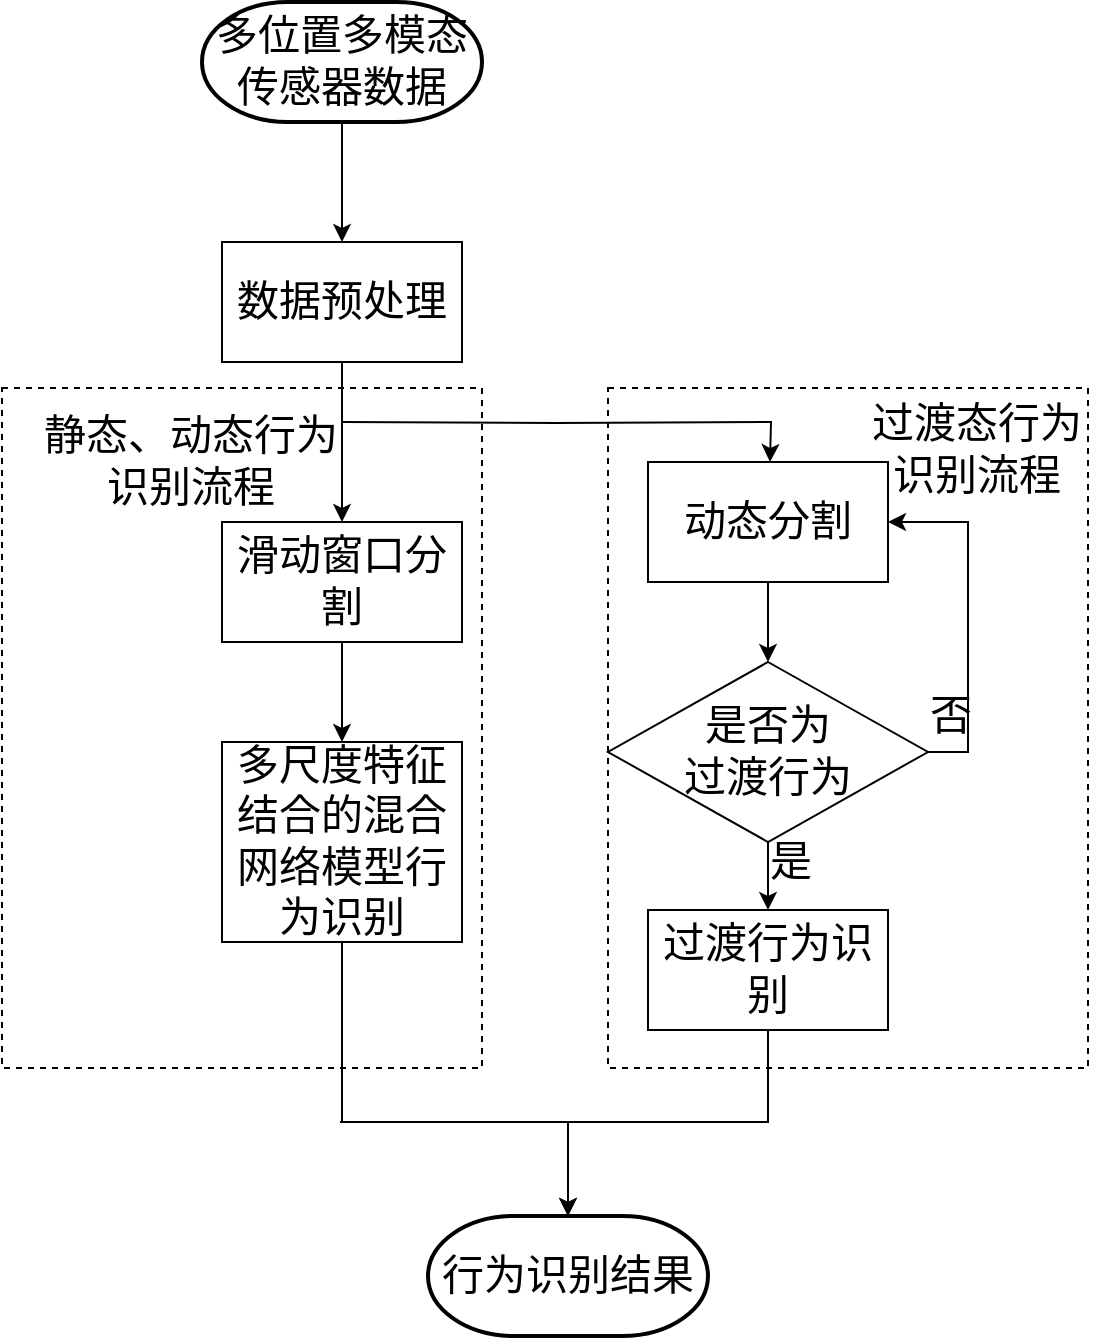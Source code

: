<mxfile version="12.9.14" type="github">
  <diagram id="S0DiUPjAgUc06-kpZNpV" name="Page-1">
    <mxGraphModel dx="1293" dy="636" grid="1" gridSize="10" guides="1" tooltips="1" connect="1" arrows="1" fold="1" page="1" pageScale="1" pageWidth="827" pageHeight="1169" math="0" shadow="0">
      <root>
        <mxCell id="0" />
        <mxCell id="1" parent="0" />
        <mxCell id="4Ke5hpOPJ7JmjohW-5ds-4" value="" style="edgeStyle=orthogonalEdgeStyle;rounded=0;orthogonalLoop=1;jettySize=auto;html=1;fontFamily=Times New Roman;fontSize=21;" parent="1" source="4Ke5hpOPJ7JmjohW-5ds-1" target="4Ke5hpOPJ7JmjohW-5ds-3" edge="1">
          <mxGeometry relative="1" as="geometry" />
        </mxCell>
        <mxCell id="4Ke5hpOPJ7JmjohW-5ds-1" value="多位置多模态&lt;br style=&quot;font-size: 21px;&quot;&gt;传感器数据" style="strokeWidth=2;html=1;shape=mxgraph.flowchart.terminator;whiteSpace=wrap;fontFamily=Times New Roman;fontSize=21;" parent="1" vertex="1">
          <mxGeometry x="111" y="160" width="140" height="60" as="geometry" />
        </mxCell>
        <mxCell id="4Ke5hpOPJ7JmjohW-5ds-6" value="" style="edgeStyle=orthogonalEdgeStyle;rounded=0;orthogonalLoop=1;jettySize=auto;html=1;fontFamily=Times New Roman;fontSize=21;" parent="1" source="4Ke5hpOPJ7JmjohW-5ds-3" target="4Ke5hpOPJ7JmjohW-5ds-5" edge="1">
          <mxGeometry relative="1" as="geometry" />
        </mxCell>
        <mxCell id="4Ke5hpOPJ7JmjohW-5ds-23" style="edgeStyle=orthogonalEdgeStyle;rounded=0;orthogonalLoop=1;jettySize=auto;html=1;entryX=0.5;entryY=0;entryDx=0;entryDy=0;fontFamily=Times New Roman;fontSize=21;" parent="1" edge="1">
          <mxGeometry relative="1" as="geometry">
            <mxPoint x="181" y="370" as="sourcePoint" />
            <mxPoint x="395" y="390" as="targetPoint" />
          </mxGeometry>
        </mxCell>
        <mxCell id="4Ke5hpOPJ7JmjohW-5ds-3" value="数据预处理" style="rounded=0;whiteSpace=wrap;html=1;fontFamily=Times New Roman;fontSize=21;" parent="1" vertex="1">
          <mxGeometry x="121" y="280" width="120" height="60" as="geometry" />
        </mxCell>
        <mxCell id="4Ke5hpOPJ7JmjohW-5ds-8" value="" style="edgeStyle=orthogonalEdgeStyle;rounded=0;orthogonalLoop=1;jettySize=auto;html=1;fontFamily=Times New Roman;fontSize=21;" parent="1" source="4Ke5hpOPJ7JmjohW-5ds-5" target="4Ke5hpOPJ7JmjohW-5ds-7" edge="1">
          <mxGeometry relative="1" as="geometry" />
        </mxCell>
        <mxCell id="4Ke5hpOPJ7JmjohW-5ds-5" value="滑动窗口分割" style="rounded=0;whiteSpace=wrap;html=1;fontFamily=Times New Roman;fontSize=21;" parent="1" vertex="1">
          <mxGeometry x="121" y="420" width="120" height="60" as="geometry" />
        </mxCell>
        <mxCell id="4Ke5hpOPJ7JmjohW-5ds-10" value="" style="edgeStyle=orthogonalEdgeStyle;rounded=0;orthogonalLoop=1;jettySize=auto;html=1;entryX=0.5;entryY=0;entryDx=0;entryDy=0;entryPerimeter=0;exitX=0.5;exitY=1;exitDx=0;exitDy=0;fontFamily=Times New Roman;fontSize=21;" parent="1" source="4Ke5hpOPJ7JmjohW-5ds-7" target="4Ke5hpOPJ7JmjohW-5ds-21" edge="1">
          <mxGeometry relative="1" as="geometry">
            <mxPoint x="180" y="700" as="targetPoint" />
            <Array as="points">
              <mxPoint x="180" y="720" />
              <mxPoint x="344" y="720" />
            </Array>
          </mxGeometry>
        </mxCell>
        <mxCell id="4Ke5hpOPJ7JmjohW-5ds-7" value="多尺度特征结合的混合网络模型行为识别" style="rounded=0;whiteSpace=wrap;html=1;fontFamily=Times New Roman;fontSize=21;" parent="1" vertex="1">
          <mxGeometry x="121" y="530" width="120" height="100" as="geometry" />
        </mxCell>
        <mxCell id="4Ke5hpOPJ7JmjohW-5ds-17" value="" style="edgeStyle=orthogonalEdgeStyle;rounded=0;orthogonalLoop=1;jettySize=auto;html=1;fontFamily=Times New Roman;fontSize=21;" parent="1" source="4Ke5hpOPJ7JmjohW-5ds-12" target="4Ke5hpOPJ7JmjohW-5ds-15" edge="1">
          <mxGeometry relative="1" as="geometry" />
        </mxCell>
        <mxCell id="4Ke5hpOPJ7JmjohW-5ds-12" value="动态分割" style="rounded=0;whiteSpace=wrap;html=1;fontFamily=Times New Roman;fontSize=21;" parent="1" vertex="1">
          <mxGeometry x="334" y="390" width="120" height="60" as="geometry" />
        </mxCell>
        <mxCell id="4Ke5hpOPJ7JmjohW-5ds-16" style="edgeStyle=orthogonalEdgeStyle;rounded=0;orthogonalLoop=1;jettySize=auto;html=1;entryX=1;entryY=0.5;entryDx=0;entryDy=0;exitX=1;exitY=0.5;exitDx=0;exitDy=0;fontFamily=Times New Roman;fontSize=21;" parent="1" source="4Ke5hpOPJ7JmjohW-5ds-15" target="4Ke5hpOPJ7JmjohW-5ds-12" edge="1">
          <mxGeometry relative="1" as="geometry" />
        </mxCell>
        <mxCell id="4Ke5hpOPJ7JmjohW-5ds-19" value="" style="edgeStyle=orthogonalEdgeStyle;rounded=0;orthogonalLoop=1;jettySize=auto;html=1;fontFamily=Times New Roman;fontSize=21;" parent="1" source="4Ke5hpOPJ7JmjohW-5ds-15" target="4Ke5hpOPJ7JmjohW-5ds-18" edge="1">
          <mxGeometry relative="1" as="geometry" />
        </mxCell>
        <mxCell id="4Ke5hpOPJ7JmjohW-5ds-15" value="是否为&lt;br style=&quot;font-size: 21px;&quot;&gt;过渡行为" style="rhombus;whiteSpace=wrap;html=1;fontFamily=Times New Roman;fontSize=21;" parent="1" vertex="1">
          <mxGeometry x="314" y="490" width="160" height="90" as="geometry" />
        </mxCell>
        <mxCell id="4Ke5hpOPJ7JmjohW-5ds-22" value="" style="edgeStyle=orthogonalEdgeStyle;rounded=0;orthogonalLoop=1;jettySize=auto;html=1;exitX=0.5;exitY=1;exitDx=0;exitDy=0;fontFamily=Times New Roman;fontSize=21;" parent="1" source="4Ke5hpOPJ7JmjohW-5ds-18" edge="1">
          <mxGeometry relative="1" as="geometry">
            <mxPoint x="294" y="767" as="targetPoint" />
            <Array as="points">
              <mxPoint x="394" y="720" />
              <mxPoint x="294" y="720" />
            </Array>
          </mxGeometry>
        </mxCell>
        <mxCell id="4Ke5hpOPJ7JmjohW-5ds-18" value="过渡行为识别" style="rounded=0;whiteSpace=wrap;html=1;fontFamily=Times New Roman;fontSize=21;" parent="1" vertex="1">
          <mxGeometry x="334" y="614" width="120" height="60" as="geometry" />
        </mxCell>
        <mxCell id="4Ke5hpOPJ7JmjohW-5ds-21" value="行为识别结果" style="strokeWidth=2;html=1;shape=mxgraph.flowchart.terminator;whiteSpace=wrap;fontFamily=Times New Roman;fontSize=21;" parent="1" vertex="1">
          <mxGeometry x="224" y="767" width="140" height="60" as="geometry" />
        </mxCell>
        <mxCell id="4Ke5hpOPJ7JmjohW-5ds-28" value="过渡态行为&lt;br style=&quot;font-size: 21px;&quot;&gt;识别流程" style="text;html=1;align=center;verticalAlign=middle;resizable=0;points=[];autosize=1;fontFamily=Times New Roman;fontSize=21;" parent="1" vertex="1">
          <mxGeometry x="438" y="359" width="120" height="50" as="geometry" />
        </mxCell>
        <mxCell id="4Ke5hpOPJ7JmjohW-5ds-29" value="" style="rounded=0;whiteSpace=wrap;html=1;dashed=1;fillColor=none;fontFamily=Times New Roman;fontSize=21;" parent="1" vertex="1">
          <mxGeometry x="314" y="353" width="240" height="340" as="geometry" />
        </mxCell>
        <mxCell id="4Ke5hpOPJ7JmjohW-5ds-30" value="是" style="text;html=1;align=center;verticalAlign=middle;resizable=0;points=[];autosize=1;fontFamily=Times New Roman;fontSize=21;" parent="1" vertex="1">
          <mxGeometry x="385" y="575" width="40" height="30" as="geometry" />
        </mxCell>
        <mxCell id="4Ke5hpOPJ7JmjohW-5ds-31" value="否" style="text;html=1;align=center;verticalAlign=middle;resizable=0;points=[];autosize=1;fontFamily=Times New Roman;fontSize=21;" parent="1" vertex="1">
          <mxGeometry x="465" y="502" width="40" height="30" as="geometry" />
        </mxCell>
        <mxCell id="4Ke5hpOPJ7JmjohW-5ds-34" value="静态、动态行为&lt;br style=&quot;font-size: 21px;&quot;&gt;识别流程" style="text;html=1;align=center;verticalAlign=middle;resizable=0;points=[];autosize=1;fontFamily=Times New Roman;fontSize=21;" parent="1" vertex="1">
          <mxGeometry x="25" y="365" width="160" height="50" as="geometry" />
        </mxCell>
        <mxCell id="ZPmKP0N2Nzvym9FSfNlo-1" value="" style="rounded=0;whiteSpace=wrap;html=1;dashed=1;fillColor=none;fontFamily=Times New Roman;fontSize=21;" parent="1" vertex="1">
          <mxGeometry x="11" y="353" width="240" height="340" as="geometry" />
        </mxCell>
      </root>
    </mxGraphModel>
  </diagram>
</mxfile>
